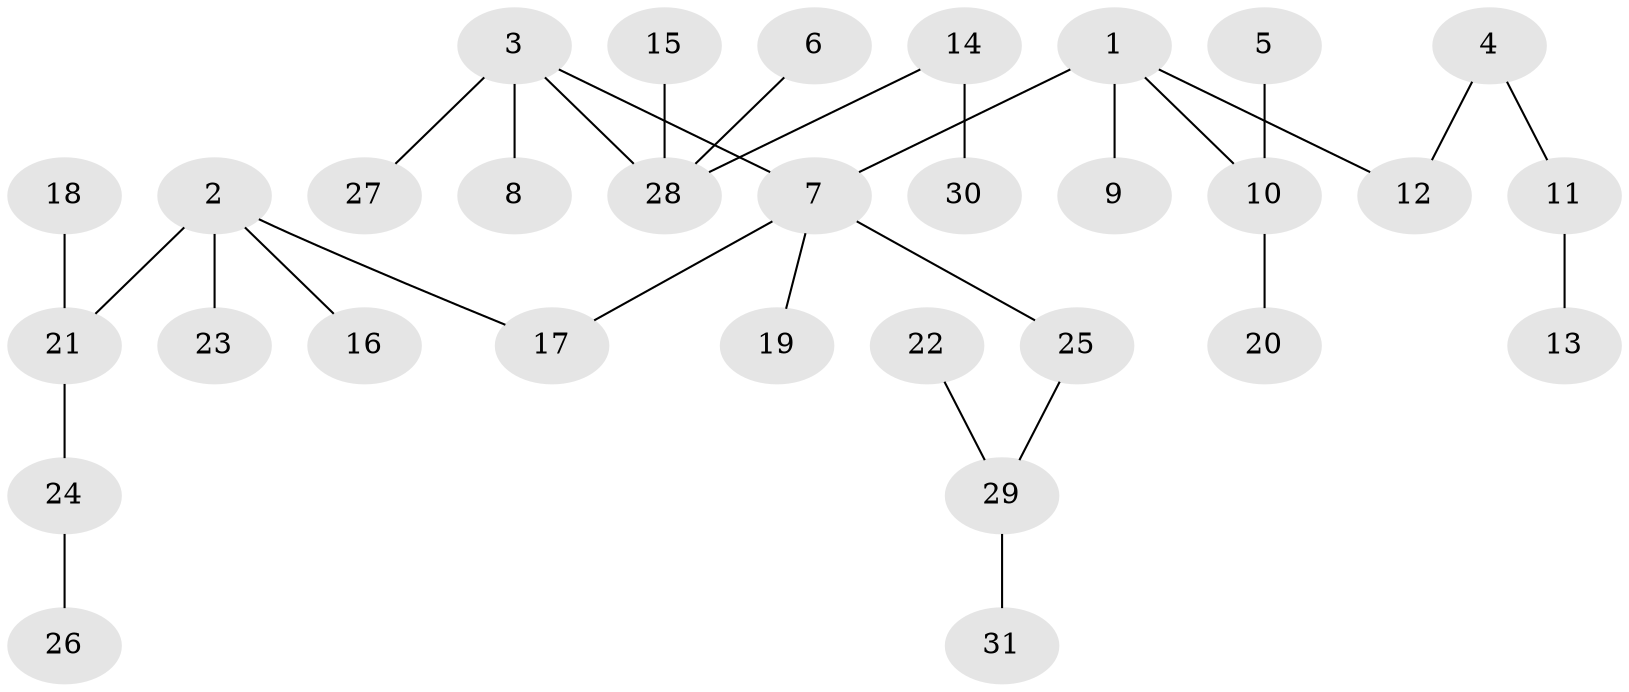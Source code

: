 // original degree distribution, {6: 0.01639344262295082, 4: 0.16393442622950818, 1: 0.5245901639344263, 3: 0.04918032786885246, 2: 0.22950819672131148, 5: 0.01639344262295082}
// Generated by graph-tools (version 1.1) at 2025/02/03/09/25 03:02:25]
// undirected, 31 vertices, 30 edges
graph export_dot {
graph [start="1"]
  node [color=gray90,style=filled];
  1;
  2;
  3;
  4;
  5;
  6;
  7;
  8;
  9;
  10;
  11;
  12;
  13;
  14;
  15;
  16;
  17;
  18;
  19;
  20;
  21;
  22;
  23;
  24;
  25;
  26;
  27;
  28;
  29;
  30;
  31;
  1 -- 7 [weight=1.0];
  1 -- 9 [weight=1.0];
  1 -- 10 [weight=1.0];
  1 -- 12 [weight=1.0];
  2 -- 16 [weight=1.0];
  2 -- 17 [weight=1.0];
  2 -- 21 [weight=1.0];
  2 -- 23 [weight=1.0];
  3 -- 7 [weight=1.0];
  3 -- 8 [weight=1.0];
  3 -- 27 [weight=1.0];
  3 -- 28 [weight=1.0];
  4 -- 11 [weight=1.0];
  4 -- 12 [weight=1.0];
  5 -- 10 [weight=1.0];
  6 -- 28 [weight=1.0];
  7 -- 17 [weight=1.0];
  7 -- 19 [weight=1.0];
  7 -- 25 [weight=1.0];
  10 -- 20 [weight=1.0];
  11 -- 13 [weight=1.0];
  14 -- 28 [weight=1.0];
  14 -- 30 [weight=1.0];
  15 -- 28 [weight=1.0];
  18 -- 21 [weight=1.0];
  21 -- 24 [weight=1.0];
  22 -- 29 [weight=1.0];
  24 -- 26 [weight=1.0];
  25 -- 29 [weight=1.0];
  29 -- 31 [weight=1.0];
}
